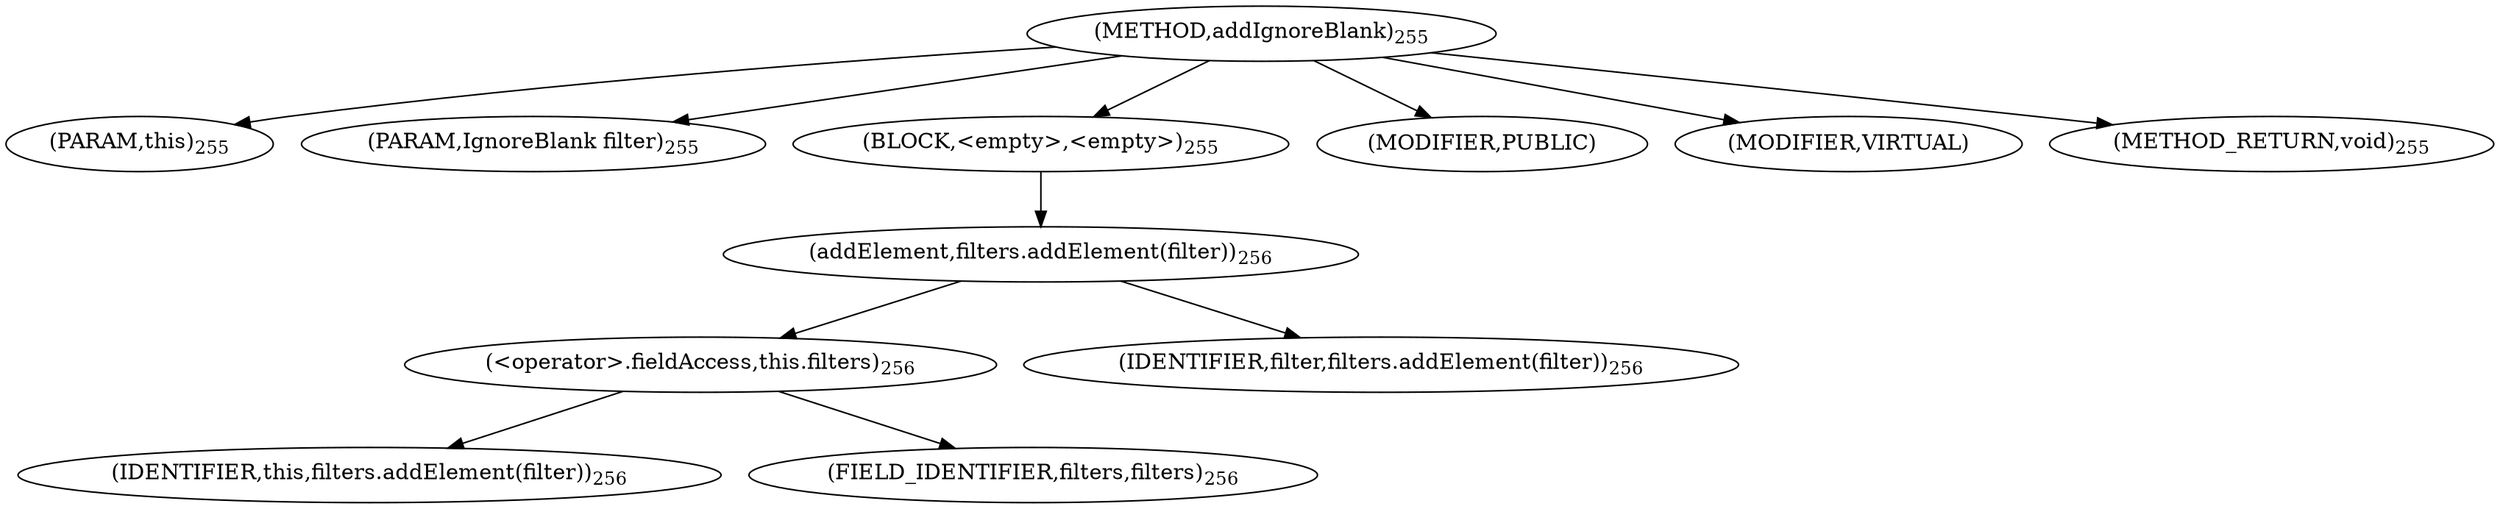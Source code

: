 digraph "addIgnoreBlank" {  
"564" [label = <(METHOD,addIgnoreBlank)<SUB>255</SUB>> ]
"565" [label = <(PARAM,this)<SUB>255</SUB>> ]
"566" [label = <(PARAM,IgnoreBlank filter)<SUB>255</SUB>> ]
"567" [label = <(BLOCK,&lt;empty&gt;,&lt;empty&gt;)<SUB>255</SUB>> ]
"568" [label = <(addElement,filters.addElement(filter))<SUB>256</SUB>> ]
"569" [label = <(&lt;operator&gt;.fieldAccess,this.filters)<SUB>256</SUB>> ]
"570" [label = <(IDENTIFIER,this,filters.addElement(filter))<SUB>256</SUB>> ]
"571" [label = <(FIELD_IDENTIFIER,filters,filters)<SUB>256</SUB>> ]
"572" [label = <(IDENTIFIER,filter,filters.addElement(filter))<SUB>256</SUB>> ]
"573" [label = <(MODIFIER,PUBLIC)> ]
"574" [label = <(MODIFIER,VIRTUAL)> ]
"575" [label = <(METHOD_RETURN,void)<SUB>255</SUB>> ]
  "564" -> "565" 
  "564" -> "566" 
  "564" -> "567" 
  "564" -> "573" 
  "564" -> "574" 
  "564" -> "575" 
  "567" -> "568" 
  "568" -> "569" 
  "568" -> "572" 
  "569" -> "570" 
  "569" -> "571" 
}
